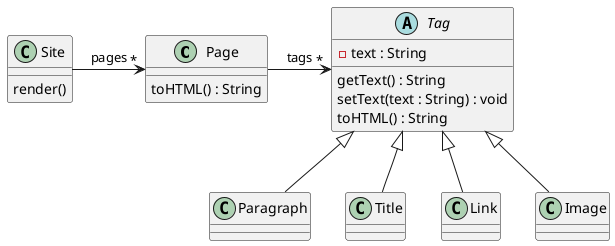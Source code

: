 @startuml
'https://plantuml.com/class-diagram

class Page {
    toHTML() : String
}

abstract class Tag {
    - text : String
    getText() : String
    setText(text : String) : void
    toHTML() : String
}

Tag <|-- Paragraph
Tag <|-- Title
Tag <|-- Link
Tag <|-- Image

Page -> "*" Tag : tags
Site -> "*" Page : pages
Site : render()

@enduml